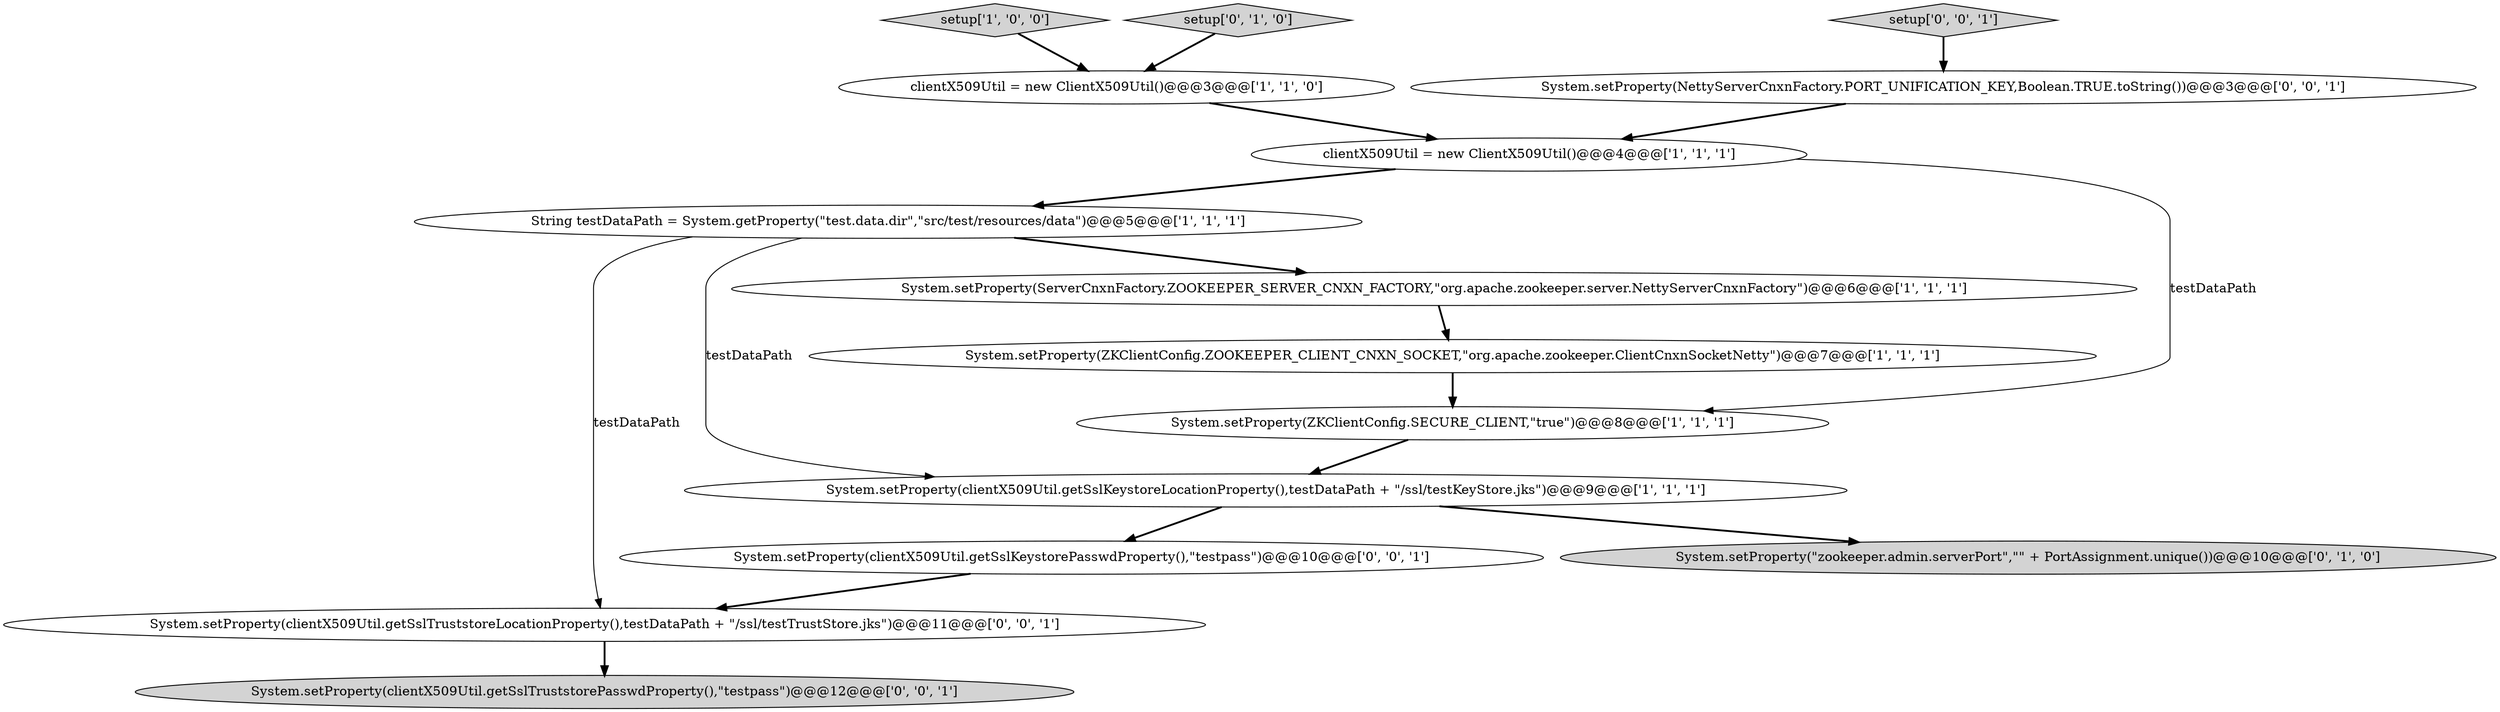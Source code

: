 digraph {
12 [style = filled, label = "System.setProperty(clientX509Util.getSslKeystorePasswdProperty(),\"testpass\")@@@10@@@['0', '0', '1']", fillcolor = white, shape = ellipse image = "AAA0AAABBB3BBB"];
10 [style = filled, label = "System.setProperty(clientX509Util.getSslTruststoreLocationProperty(),testDataPath + \"/ssl/testTrustStore.jks\")@@@11@@@['0', '0', '1']", fillcolor = white, shape = ellipse image = "AAA0AAABBB3BBB"];
1 [style = filled, label = "System.setProperty(ZKClientConfig.ZOOKEEPER_CLIENT_CNXN_SOCKET,\"org.apache.zookeeper.ClientCnxnSocketNetty\")@@@7@@@['1', '1', '1']", fillcolor = white, shape = ellipse image = "AAA0AAABBB1BBB"];
5 [style = filled, label = "clientX509Util = new ClientX509Util()@@@3@@@['1', '1', '0']", fillcolor = white, shape = ellipse image = "AAA0AAABBB1BBB"];
11 [style = filled, label = "System.setProperty(NettyServerCnxnFactory.PORT_UNIFICATION_KEY,Boolean.TRUE.toString())@@@3@@@['0', '0', '1']", fillcolor = white, shape = ellipse image = "AAA0AAABBB3BBB"];
0 [style = filled, label = "clientX509Util = new ClientX509Util()@@@4@@@['1', '1', '1']", fillcolor = white, shape = ellipse image = "AAA0AAABBB1BBB"];
6 [style = filled, label = "String testDataPath = System.getProperty(\"test.data.dir\",\"src/test/resources/data\")@@@5@@@['1', '1', '1']", fillcolor = white, shape = ellipse image = "AAA0AAABBB1BBB"];
7 [style = filled, label = "setup['1', '0', '0']", fillcolor = lightgray, shape = diamond image = "AAA0AAABBB1BBB"];
8 [style = filled, label = "setup['0', '1', '0']", fillcolor = lightgray, shape = diamond image = "AAA0AAABBB2BBB"];
4 [style = filled, label = "System.setProperty(clientX509Util.getSslKeystoreLocationProperty(),testDataPath + \"/ssl/testKeyStore.jks\")@@@9@@@['1', '1', '1']", fillcolor = white, shape = ellipse image = "AAA0AAABBB1BBB"];
2 [style = filled, label = "System.setProperty(ServerCnxnFactory.ZOOKEEPER_SERVER_CNXN_FACTORY,\"org.apache.zookeeper.server.NettyServerCnxnFactory\")@@@6@@@['1', '1', '1']", fillcolor = white, shape = ellipse image = "AAA0AAABBB1BBB"];
13 [style = filled, label = "setup['0', '0', '1']", fillcolor = lightgray, shape = diamond image = "AAA0AAABBB3BBB"];
3 [style = filled, label = "System.setProperty(ZKClientConfig.SECURE_CLIENT,\"true\")@@@8@@@['1', '1', '1']", fillcolor = white, shape = ellipse image = "AAA0AAABBB1BBB"];
9 [style = filled, label = "System.setProperty(\"zookeeper.admin.serverPort\",\"\" + PortAssignment.unique())@@@10@@@['0', '1', '0']", fillcolor = lightgray, shape = ellipse image = "AAA1AAABBB2BBB"];
14 [style = filled, label = "System.setProperty(clientX509Util.getSslTruststorePasswdProperty(),\"testpass\")@@@12@@@['0', '0', '1']", fillcolor = lightgray, shape = ellipse image = "AAA0AAABBB3BBB"];
0->6 [style = bold, label=""];
7->5 [style = bold, label=""];
12->10 [style = bold, label=""];
5->0 [style = bold, label=""];
1->3 [style = bold, label=""];
13->11 [style = bold, label=""];
4->12 [style = bold, label=""];
8->5 [style = bold, label=""];
4->9 [style = bold, label=""];
0->3 [style = solid, label="testDataPath"];
2->1 [style = bold, label=""];
10->14 [style = bold, label=""];
3->4 [style = bold, label=""];
6->4 [style = solid, label="testDataPath"];
6->10 [style = solid, label="testDataPath"];
6->2 [style = bold, label=""];
11->0 [style = bold, label=""];
}
